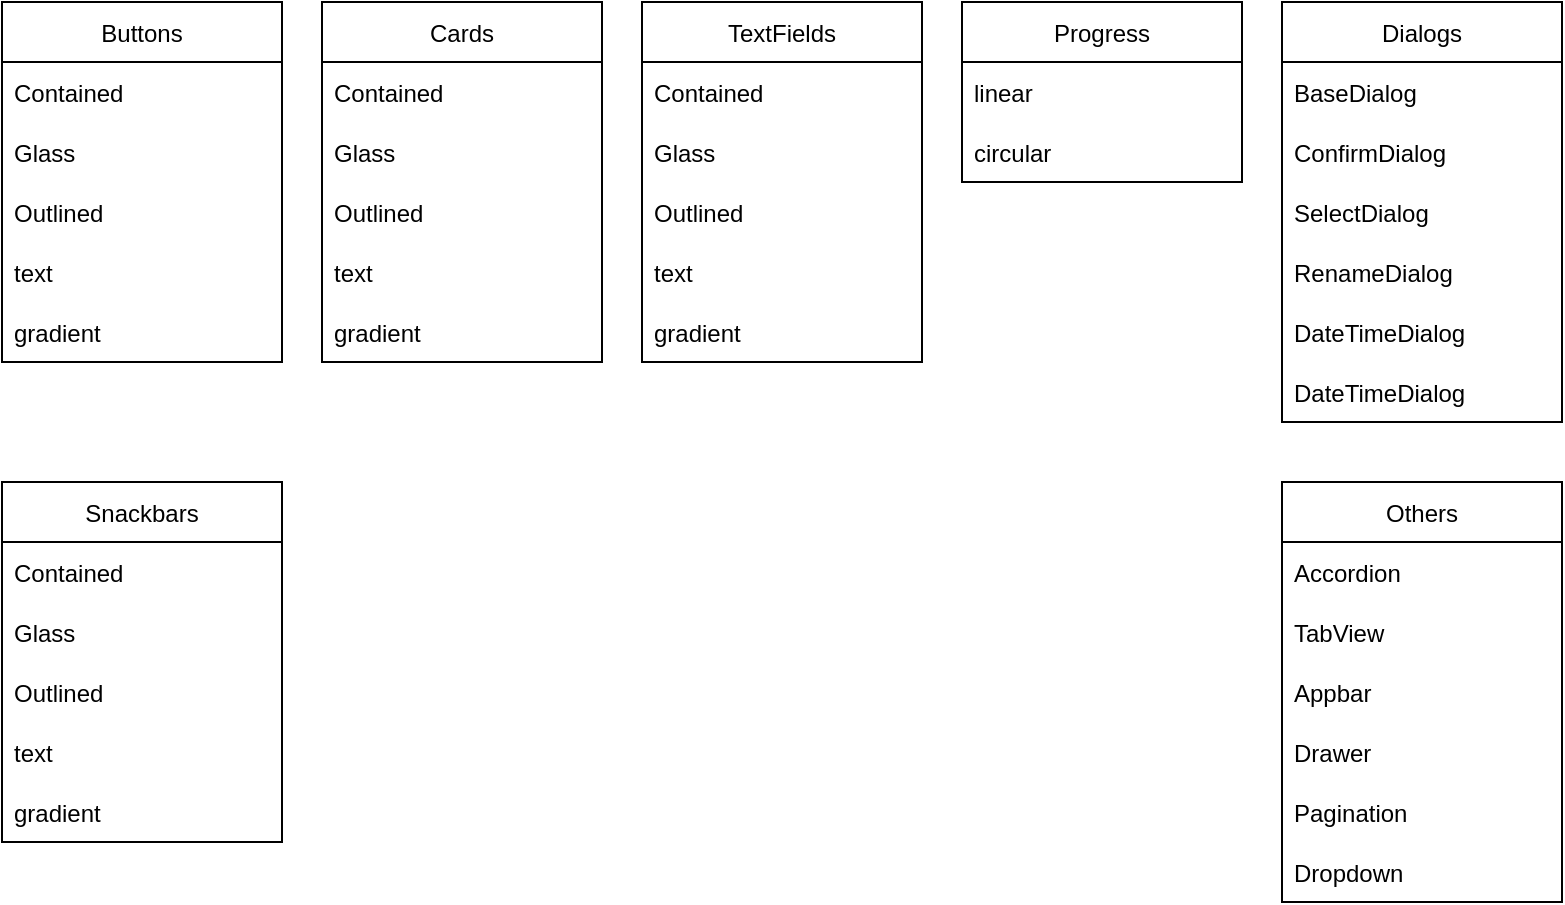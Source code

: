 <mxfile>
    <diagram id="cromOe530kzngJrkywbv" name="Fatima">
        <mxGraphModel dx="502" dy="340" grid="1" gridSize="10" guides="1" tooltips="1" connect="1" arrows="1" fold="1" page="1" pageScale="1" pageWidth="850" pageHeight="1100" math="0" shadow="0">
            <root>
                <mxCell id="0"/>
                <mxCell id="1" parent="0"/>
                <mxCell id="OoWQyIig6Slw61se4DaL-5" value="Buttons" style="swimlane;fontStyle=0;childLayout=stackLayout;horizontal=1;startSize=30;horizontalStack=0;resizeParent=1;resizeParentMax=0;resizeLast=0;collapsible=1;marginBottom=0;" vertex="1" parent="1">
                    <mxGeometry x="40" y="40" width="140" height="180" as="geometry"/>
                </mxCell>
                <mxCell id="OoWQyIig6Slw61se4DaL-6" value="Contained" style="text;strokeColor=none;fillColor=none;align=left;verticalAlign=middle;spacingLeft=4;spacingRight=4;overflow=hidden;points=[[0,0.5],[1,0.5]];portConstraint=eastwest;rotatable=0;" vertex="1" parent="OoWQyIig6Slw61se4DaL-5">
                    <mxGeometry y="30" width="140" height="30" as="geometry"/>
                </mxCell>
                <mxCell id="OoWQyIig6Slw61se4DaL-7" value="Glass" style="text;strokeColor=none;fillColor=none;align=left;verticalAlign=middle;spacingLeft=4;spacingRight=4;overflow=hidden;points=[[0,0.5],[1,0.5]];portConstraint=eastwest;rotatable=0;" vertex="1" parent="OoWQyIig6Slw61se4DaL-5">
                    <mxGeometry y="60" width="140" height="30" as="geometry"/>
                </mxCell>
                <mxCell id="OoWQyIig6Slw61se4DaL-8" value="Outlined" style="text;strokeColor=none;fillColor=none;align=left;verticalAlign=middle;spacingLeft=4;spacingRight=4;overflow=hidden;points=[[0,0.5],[1,0.5]];portConstraint=eastwest;rotatable=0;" vertex="1" parent="OoWQyIig6Slw61se4DaL-5">
                    <mxGeometry y="90" width="140" height="30" as="geometry"/>
                </mxCell>
                <mxCell id="OoWQyIig6Slw61se4DaL-9" value="text" style="text;strokeColor=none;fillColor=none;align=left;verticalAlign=middle;spacingLeft=4;spacingRight=4;overflow=hidden;points=[[0,0.5],[1,0.5]];portConstraint=eastwest;rotatable=0;" vertex="1" parent="OoWQyIig6Slw61se4DaL-5">
                    <mxGeometry y="120" width="140" height="30" as="geometry"/>
                </mxCell>
                <mxCell id="OoWQyIig6Slw61se4DaL-10" value="gradient" style="text;strokeColor=none;fillColor=none;align=left;verticalAlign=middle;spacingLeft=4;spacingRight=4;overflow=hidden;points=[[0,0.5],[1,0.5]];portConstraint=eastwest;rotatable=0;" vertex="1" parent="OoWQyIig6Slw61se4DaL-5">
                    <mxGeometry y="150" width="140" height="30" as="geometry"/>
                </mxCell>
                <mxCell id="OoWQyIig6Slw61se4DaL-11" value="Cards" style="swimlane;fontStyle=0;childLayout=stackLayout;horizontal=1;startSize=30;horizontalStack=0;resizeParent=1;resizeParentMax=0;resizeLast=0;collapsible=1;marginBottom=0;" vertex="1" parent="1">
                    <mxGeometry x="200" y="40" width="140" height="180" as="geometry"/>
                </mxCell>
                <mxCell id="OoWQyIig6Slw61se4DaL-12" value="Contained" style="text;strokeColor=none;fillColor=none;align=left;verticalAlign=middle;spacingLeft=4;spacingRight=4;overflow=hidden;points=[[0,0.5],[1,0.5]];portConstraint=eastwest;rotatable=0;" vertex="1" parent="OoWQyIig6Slw61se4DaL-11">
                    <mxGeometry y="30" width="140" height="30" as="geometry"/>
                </mxCell>
                <mxCell id="OoWQyIig6Slw61se4DaL-13" value="Glass" style="text;strokeColor=none;fillColor=none;align=left;verticalAlign=middle;spacingLeft=4;spacingRight=4;overflow=hidden;points=[[0,0.5],[1,0.5]];portConstraint=eastwest;rotatable=0;" vertex="1" parent="OoWQyIig6Slw61se4DaL-11">
                    <mxGeometry y="60" width="140" height="30" as="geometry"/>
                </mxCell>
                <mxCell id="OoWQyIig6Slw61se4DaL-14" value="Outlined" style="text;strokeColor=none;fillColor=none;align=left;verticalAlign=middle;spacingLeft=4;spacingRight=4;overflow=hidden;points=[[0,0.5],[1,0.5]];portConstraint=eastwest;rotatable=0;" vertex="1" parent="OoWQyIig6Slw61se4DaL-11">
                    <mxGeometry y="90" width="140" height="30" as="geometry"/>
                </mxCell>
                <mxCell id="OoWQyIig6Slw61se4DaL-15" value="text" style="text;strokeColor=none;fillColor=none;align=left;verticalAlign=middle;spacingLeft=4;spacingRight=4;overflow=hidden;points=[[0,0.5],[1,0.5]];portConstraint=eastwest;rotatable=0;" vertex="1" parent="OoWQyIig6Slw61se4DaL-11">
                    <mxGeometry y="120" width="140" height="30" as="geometry"/>
                </mxCell>
                <mxCell id="OoWQyIig6Slw61se4DaL-16" value="gradient" style="text;strokeColor=none;fillColor=none;align=left;verticalAlign=middle;spacingLeft=4;spacingRight=4;overflow=hidden;points=[[0,0.5],[1,0.5]];portConstraint=eastwest;rotatable=0;" vertex="1" parent="OoWQyIig6Slw61se4DaL-11">
                    <mxGeometry y="150" width="140" height="30" as="geometry"/>
                </mxCell>
                <mxCell id="OoWQyIig6Slw61se4DaL-17" value="TextFields" style="swimlane;fontStyle=0;childLayout=stackLayout;horizontal=1;startSize=30;horizontalStack=0;resizeParent=1;resizeParentMax=0;resizeLast=0;collapsible=1;marginBottom=0;" vertex="1" parent="1">
                    <mxGeometry x="360" y="40" width="140" height="180" as="geometry"/>
                </mxCell>
                <mxCell id="OoWQyIig6Slw61se4DaL-18" value="Contained" style="text;strokeColor=none;fillColor=none;align=left;verticalAlign=middle;spacingLeft=4;spacingRight=4;overflow=hidden;points=[[0,0.5],[1,0.5]];portConstraint=eastwest;rotatable=0;" vertex="1" parent="OoWQyIig6Slw61se4DaL-17">
                    <mxGeometry y="30" width="140" height="30" as="geometry"/>
                </mxCell>
                <mxCell id="OoWQyIig6Slw61se4DaL-19" value="Glass" style="text;strokeColor=none;fillColor=none;align=left;verticalAlign=middle;spacingLeft=4;spacingRight=4;overflow=hidden;points=[[0,0.5],[1,0.5]];portConstraint=eastwest;rotatable=0;" vertex="1" parent="OoWQyIig6Slw61se4DaL-17">
                    <mxGeometry y="60" width="140" height="30" as="geometry"/>
                </mxCell>
                <mxCell id="OoWQyIig6Slw61se4DaL-20" value="Outlined" style="text;strokeColor=none;fillColor=none;align=left;verticalAlign=middle;spacingLeft=4;spacingRight=4;overflow=hidden;points=[[0,0.5],[1,0.5]];portConstraint=eastwest;rotatable=0;" vertex="1" parent="OoWQyIig6Slw61se4DaL-17">
                    <mxGeometry y="90" width="140" height="30" as="geometry"/>
                </mxCell>
                <mxCell id="OoWQyIig6Slw61se4DaL-21" value="text" style="text;strokeColor=none;fillColor=none;align=left;verticalAlign=middle;spacingLeft=4;spacingRight=4;overflow=hidden;points=[[0,0.5],[1,0.5]];portConstraint=eastwest;rotatable=0;" vertex="1" parent="OoWQyIig6Slw61se4DaL-17">
                    <mxGeometry y="120" width="140" height="30" as="geometry"/>
                </mxCell>
                <mxCell id="OoWQyIig6Slw61se4DaL-22" value="gradient" style="text;strokeColor=none;fillColor=none;align=left;verticalAlign=middle;spacingLeft=4;spacingRight=4;overflow=hidden;points=[[0,0.5],[1,0.5]];portConstraint=eastwest;rotatable=0;" vertex="1" parent="OoWQyIig6Slw61se4DaL-17">
                    <mxGeometry y="150" width="140" height="30" as="geometry"/>
                </mxCell>
                <mxCell id="OoWQyIig6Slw61se4DaL-23" value="Progress" style="swimlane;fontStyle=0;childLayout=stackLayout;horizontal=1;startSize=30;horizontalStack=0;resizeParent=1;resizeParentMax=0;resizeLast=0;collapsible=1;marginBottom=0;" vertex="1" parent="1">
                    <mxGeometry x="520" y="40" width="140" height="90" as="geometry"/>
                </mxCell>
                <mxCell id="OoWQyIig6Slw61se4DaL-24" value="linear" style="text;strokeColor=none;fillColor=none;align=left;verticalAlign=middle;spacingLeft=4;spacingRight=4;overflow=hidden;points=[[0,0.5],[1,0.5]];portConstraint=eastwest;rotatable=0;" vertex="1" parent="OoWQyIig6Slw61se4DaL-23">
                    <mxGeometry y="30" width="140" height="30" as="geometry"/>
                </mxCell>
                <mxCell id="OoWQyIig6Slw61se4DaL-25" value="circular" style="text;strokeColor=none;fillColor=none;align=left;verticalAlign=middle;spacingLeft=4;spacingRight=4;overflow=hidden;points=[[0,0.5],[1,0.5]];portConstraint=eastwest;rotatable=0;" vertex="1" parent="OoWQyIig6Slw61se4DaL-23">
                    <mxGeometry y="60" width="140" height="30" as="geometry"/>
                </mxCell>
                <mxCell id="OoWQyIig6Slw61se4DaL-29" value="Dialogs" style="swimlane;fontStyle=0;childLayout=stackLayout;horizontal=1;startSize=30;horizontalStack=0;resizeParent=1;resizeParentMax=0;resizeLast=0;collapsible=1;marginBottom=0;" vertex="1" parent="1">
                    <mxGeometry x="680" y="40" width="140" height="210" as="geometry"/>
                </mxCell>
                <mxCell id="OoWQyIig6Slw61se4DaL-30" value="BaseDialog" style="text;strokeColor=none;fillColor=none;align=left;verticalAlign=middle;spacingLeft=4;spacingRight=4;overflow=hidden;points=[[0,0.5],[1,0.5]];portConstraint=eastwest;rotatable=0;" vertex="1" parent="OoWQyIig6Slw61se4DaL-29">
                    <mxGeometry y="30" width="140" height="30" as="geometry"/>
                </mxCell>
                <mxCell id="OoWQyIig6Slw61se4DaL-31" value="ConfirmDialog" style="text;strokeColor=none;fillColor=none;align=left;verticalAlign=middle;spacingLeft=4;spacingRight=4;overflow=hidden;points=[[0,0.5],[1,0.5]];portConstraint=eastwest;rotatable=0;" vertex="1" parent="OoWQyIig6Slw61se4DaL-29">
                    <mxGeometry y="60" width="140" height="30" as="geometry"/>
                </mxCell>
                <mxCell id="OoWQyIig6Slw61se4DaL-32" value="SelectDialog" style="text;strokeColor=none;fillColor=none;align=left;verticalAlign=middle;spacingLeft=4;spacingRight=4;overflow=hidden;points=[[0,0.5],[1,0.5]];portConstraint=eastwest;rotatable=0;" vertex="1" parent="OoWQyIig6Slw61se4DaL-29">
                    <mxGeometry y="90" width="140" height="30" as="geometry"/>
                </mxCell>
                <mxCell id="OoWQyIig6Slw61se4DaL-33" value="RenameDialog" style="text;strokeColor=none;fillColor=none;align=left;verticalAlign=middle;spacingLeft=4;spacingRight=4;overflow=hidden;points=[[0,0.5],[1,0.5]];portConstraint=eastwest;rotatable=0;" vertex="1" parent="OoWQyIig6Slw61se4DaL-29">
                    <mxGeometry y="120" width="140" height="30" as="geometry"/>
                </mxCell>
                <mxCell id="OoWQyIig6Slw61se4DaL-48" value="DateTimeDialog" style="text;strokeColor=none;fillColor=none;align=left;verticalAlign=middle;spacingLeft=4;spacingRight=4;overflow=hidden;points=[[0,0.5],[1,0.5]];portConstraint=eastwest;rotatable=0;" vertex="1" parent="OoWQyIig6Slw61se4DaL-29">
                    <mxGeometry y="150" width="140" height="30" as="geometry"/>
                </mxCell>
                <mxCell id="OoWQyIig6Slw61se4DaL-34" value="DateTimeDialog" style="text;strokeColor=none;fillColor=none;align=left;verticalAlign=middle;spacingLeft=4;spacingRight=4;overflow=hidden;points=[[0,0.5],[1,0.5]];portConstraint=eastwest;rotatable=0;" vertex="1" parent="OoWQyIig6Slw61se4DaL-29">
                    <mxGeometry y="180" width="140" height="30" as="geometry"/>
                </mxCell>
                <mxCell id="OoWQyIig6Slw61se4DaL-35" value="Snackbars" style="swimlane;fontStyle=0;childLayout=stackLayout;horizontal=1;startSize=30;horizontalStack=0;resizeParent=1;resizeParentMax=0;resizeLast=0;collapsible=1;marginBottom=0;" vertex="1" parent="1">
                    <mxGeometry x="40" y="280" width="140" height="180" as="geometry"/>
                </mxCell>
                <mxCell id="OoWQyIig6Slw61se4DaL-36" value="Contained" style="text;strokeColor=none;fillColor=none;align=left;verticalAlign=middle;spacingLeft=4;spacingRight=4;overflow=hidden;points=[[0,0.5],[1,0.5]];portConstraint=eastwest;rotatable=0;" vertex="1" parent="OoWQyIig6Slw61se4DaL-35">
                    <mxGeometry y="30" width="140" height="30" as="geometry"/>
                </mxCell>
                <mxCell id="OoWQyIig6Slw61se4DaL-37" value="Glass" style="text;strokeColor=none;fillColor=none;align=left;verticalAlign=middle;spacingLeft=4;spacingRight=4;overflow=hidden;points=[[0,0.5],[1,0.5]];portConstraint=eastwest;rotatable=0;" vertex="1" parent="OoWQyIig6Slw61se4DaL-35">
                    <mxGeometry y="60" width="140" height="30" as="geometry"/>
                </mxCell>
                <mxCell id="OoWQyIig6Slw61se4DaL-38" value="Outlined" style="text;strokeColor=none;fillColor=none;align=left;verticalAlign=middle;spacingLeft=4;spacingRight=4;overflow=hidden;points=[[0,0.5],[1,0.5]];portConstraint=eastwest;rotatable=0;" vertex="1" parent="OoWQyIig6Slw61se4DaL-35">
                    <mxGeometry y="90" width="140" height="30" as="geometry"/>
                </mxCell>
                <mxCell id="OoWQyIig6Slw61se4DaL-39" value="text" style="text;strokeColor=none;fillColor=none;align=left;verticalAlign=middle;spacingLeft=4;spacingRight=4;overflow=hidden;points=[[0,0.5],[1,0.5]];portConstraint=eastwest;rotatable=0;" vertex="1" parent="OoWQyIig6Slw61se4DaL-35">
                    <mxGeometry y="120" width="140" height="30" as="geometry"/>
                </mxCell>
                <mxCell id="OoWQyIig6Slw61se4DaL-40" value="gradient" style="text;strokeColor=none;fillColor=none;align=left;verticalAlign=middle;spacingLeft=4;spacingRight=4;overflow=hidden;points=[[0,0.5],[1,0.5]];portConstraint=eastwest;rotatable=0;" vertex="1" parent="OoWQyIig6Slw61se4DaL-35">
                    <mxGeometry y="150" width="140" height="30" as="geometry"/>
                </mxCell>
                <mxCell id="OoWQyIig6Slw61se4DaL-41" value="Others" style="swimlane;fontStyle=0;childLayout=stackLayout;horizontal=1;startSize=30;horizontalStack=0;resizeParent=1;resizeParentMax=0;resizeLast=0;collapsible=1;marginBottom=0;" vertex="1" parent="1">
                    <mxGeometry x="680" y="280" width="140" height="210" as="geometry"/>
                </mxCell>
                <mxCell id="OoWQyIig6Slw61se4DaL-42" value="Accordion" style="text;strokeColor=none;fillColor=none;align=left;verticalAlign=middle;spacingLeft=4;spacingRight=4;overflow=hidden;points=[[0,0.5],[1,0.5]];portConstraint=eastwest;rotatable=0;" vertex="1" parent="OoWQyIig6Slw61se4DaL-41">
                    <mxGeometry y="30" width="140" height="30" as="geometry"/>
                </mxCell>
                <mxCell id="OoWQyIig6Slw61se4DaL-43" value="TabView" style="text;strokeColor=none;fillColor=none;align=left;verticalAlign=middle;spacingLeft=4;spacingRight=4;overflow=hidden;points=[[0,0.5],[1,0.5]];portConstraint=eastwest;rotatable=0;" vertex="1" parent="OoWQyIig6Slw61se4DaL-41">
                    <mxGeometry y="60" width="140" height="30" as="geometry"/>
                </mxCell>
                <mxCell id="OoWQyIig6Slw61se4DaL-44" value="Appbar" style="text;strokeColor=none;fillColor=none;align=left;verticalAlign=middle;spacingLeft=4;spacingRight=4;overflow=hidden;points=[[0,0.5],[1,0.5]];portConstraint=eastwest;rotatable=0;" vertex="1" parent="OoWQyIig6Slw61se4DaL-41">
                    <mxGeometry y="90" width="140" height="30" as="geometry"/>
                </mxCell>
                <mxCell id="OoWQyIig6Slw61se4DaL-45" value="Drawer" style="text;strokeColor=none;fillColor=none;align=left;verticalAlign=middle;spacingLeft=4;spacingRight=4;overflow=hidden;points=[[0,0.5],[1,0.5]];portConstraint=eastwest;rotatable=0;" vertex="1" parent="OoWQyIig6Slw61se4DaL-41">
                    <mxGeometry y="120" width="140" height="30" as="geometry"/>
                </mxCell>
                <mxCell id="OoWQyIig6Slw61se4DaL-46" value="Pagination" style="text;strokeColor=none;fillColor=none;align=left;verticalAlign=middle;spacingLeft=4;spacingRight=4;overflow=hidden;points=[[0,0.5],[1,0.5]];portConstraint=eastwest;rotatable=0;" vertex="1" parent="OoWQyIig6Slw61se4DaL-41">
                    <mxGeometry y="150" width="140" height="30" as="geometry"/>
                </mxCell>
                <mxCell id="OoWQyIig6Slw61se4DaL-47" value="Dropdown" style="text;strokeColor=none;fillColor=none;align=left;verticalAlign=middle;spacingLeft=4;spacingRight=4;overflow=hidden;points=[[0,0.5],[1,0.5]];portConstraint=eastwest;rotatable=0;" vertex="1" parent="OoWQyIig6Slw61se4DaL-41">
                    <mxGeometry y="180" width="140" height="30" as="geometry"/>
                </mxCell>
            </root>
        </mxGraphModel>
    </diagram>
    <diagram id="JDmBkoNPdhh8NNust8FW" name="Buttons">
        <mxGraphModel dx="502" dy="340" grid="1" gridSize="10" guides="1" tooltips="1" connect="1" arrows="1" fold="1" page="1" pageScale="1" pageWidth="850" pageHeight="1100" math="0" shadow="0">
            <root>
                <mxCell id="2yOBo8wWDJelunkd2UHj-0"/>
                <mxCell id="2yOBo8wWDJelunkd2UHj-1" parent="2yOBo8wWDJelunkd2UHj-0"/>
            </root>
        </mxGraphModel>
    </diagram>
    <diagram id="IGj4mSvyBxTN181H-yVE" name="Cards">
        <mxGraphModel dx="449" dy="340" grid="1" gridSize="10" guides="1" tooltips="1" connect="1" arrows="1" fold="1" page="1" pageScale="1" pageWidth="850" pageHeight="1100" math="0" shadow="0">
            <root>
                <mxCell id="3LpDFiZOVtt28xsPOv6c-0"/>
                <mxCell id="3LpDFiZOVtt28xsPOv6c-1" parent="3LpDFiZOVtt28xsPOv6c-0"/>
            </root>
        </mxGraphModel>
    </diagram>
    <diagram id="Xzjp9m8eEDblPftzr804" name="Page-4">
        <mxGraphModel dx="449" dy="340" grid="1" gridSize="10" guides="1" tooltips="1" connect="1" arrows="1" fold="1" page="1" pageScale="1" pageWidth="850" pageHeight="1100" math="0" shadow="0">
            <root>
                <mxCell id="AcsXmXlkhHTQ-6qYqUCU-0"/>
                <mxCell id="AcsXmXlkhHTQ-6qYqUCU-1" parent="AcsXmXlkhHTQ-6qYqUCU-0"/>
            </root>
        </mxGraphModel>
    </diagram>
</mxfile>